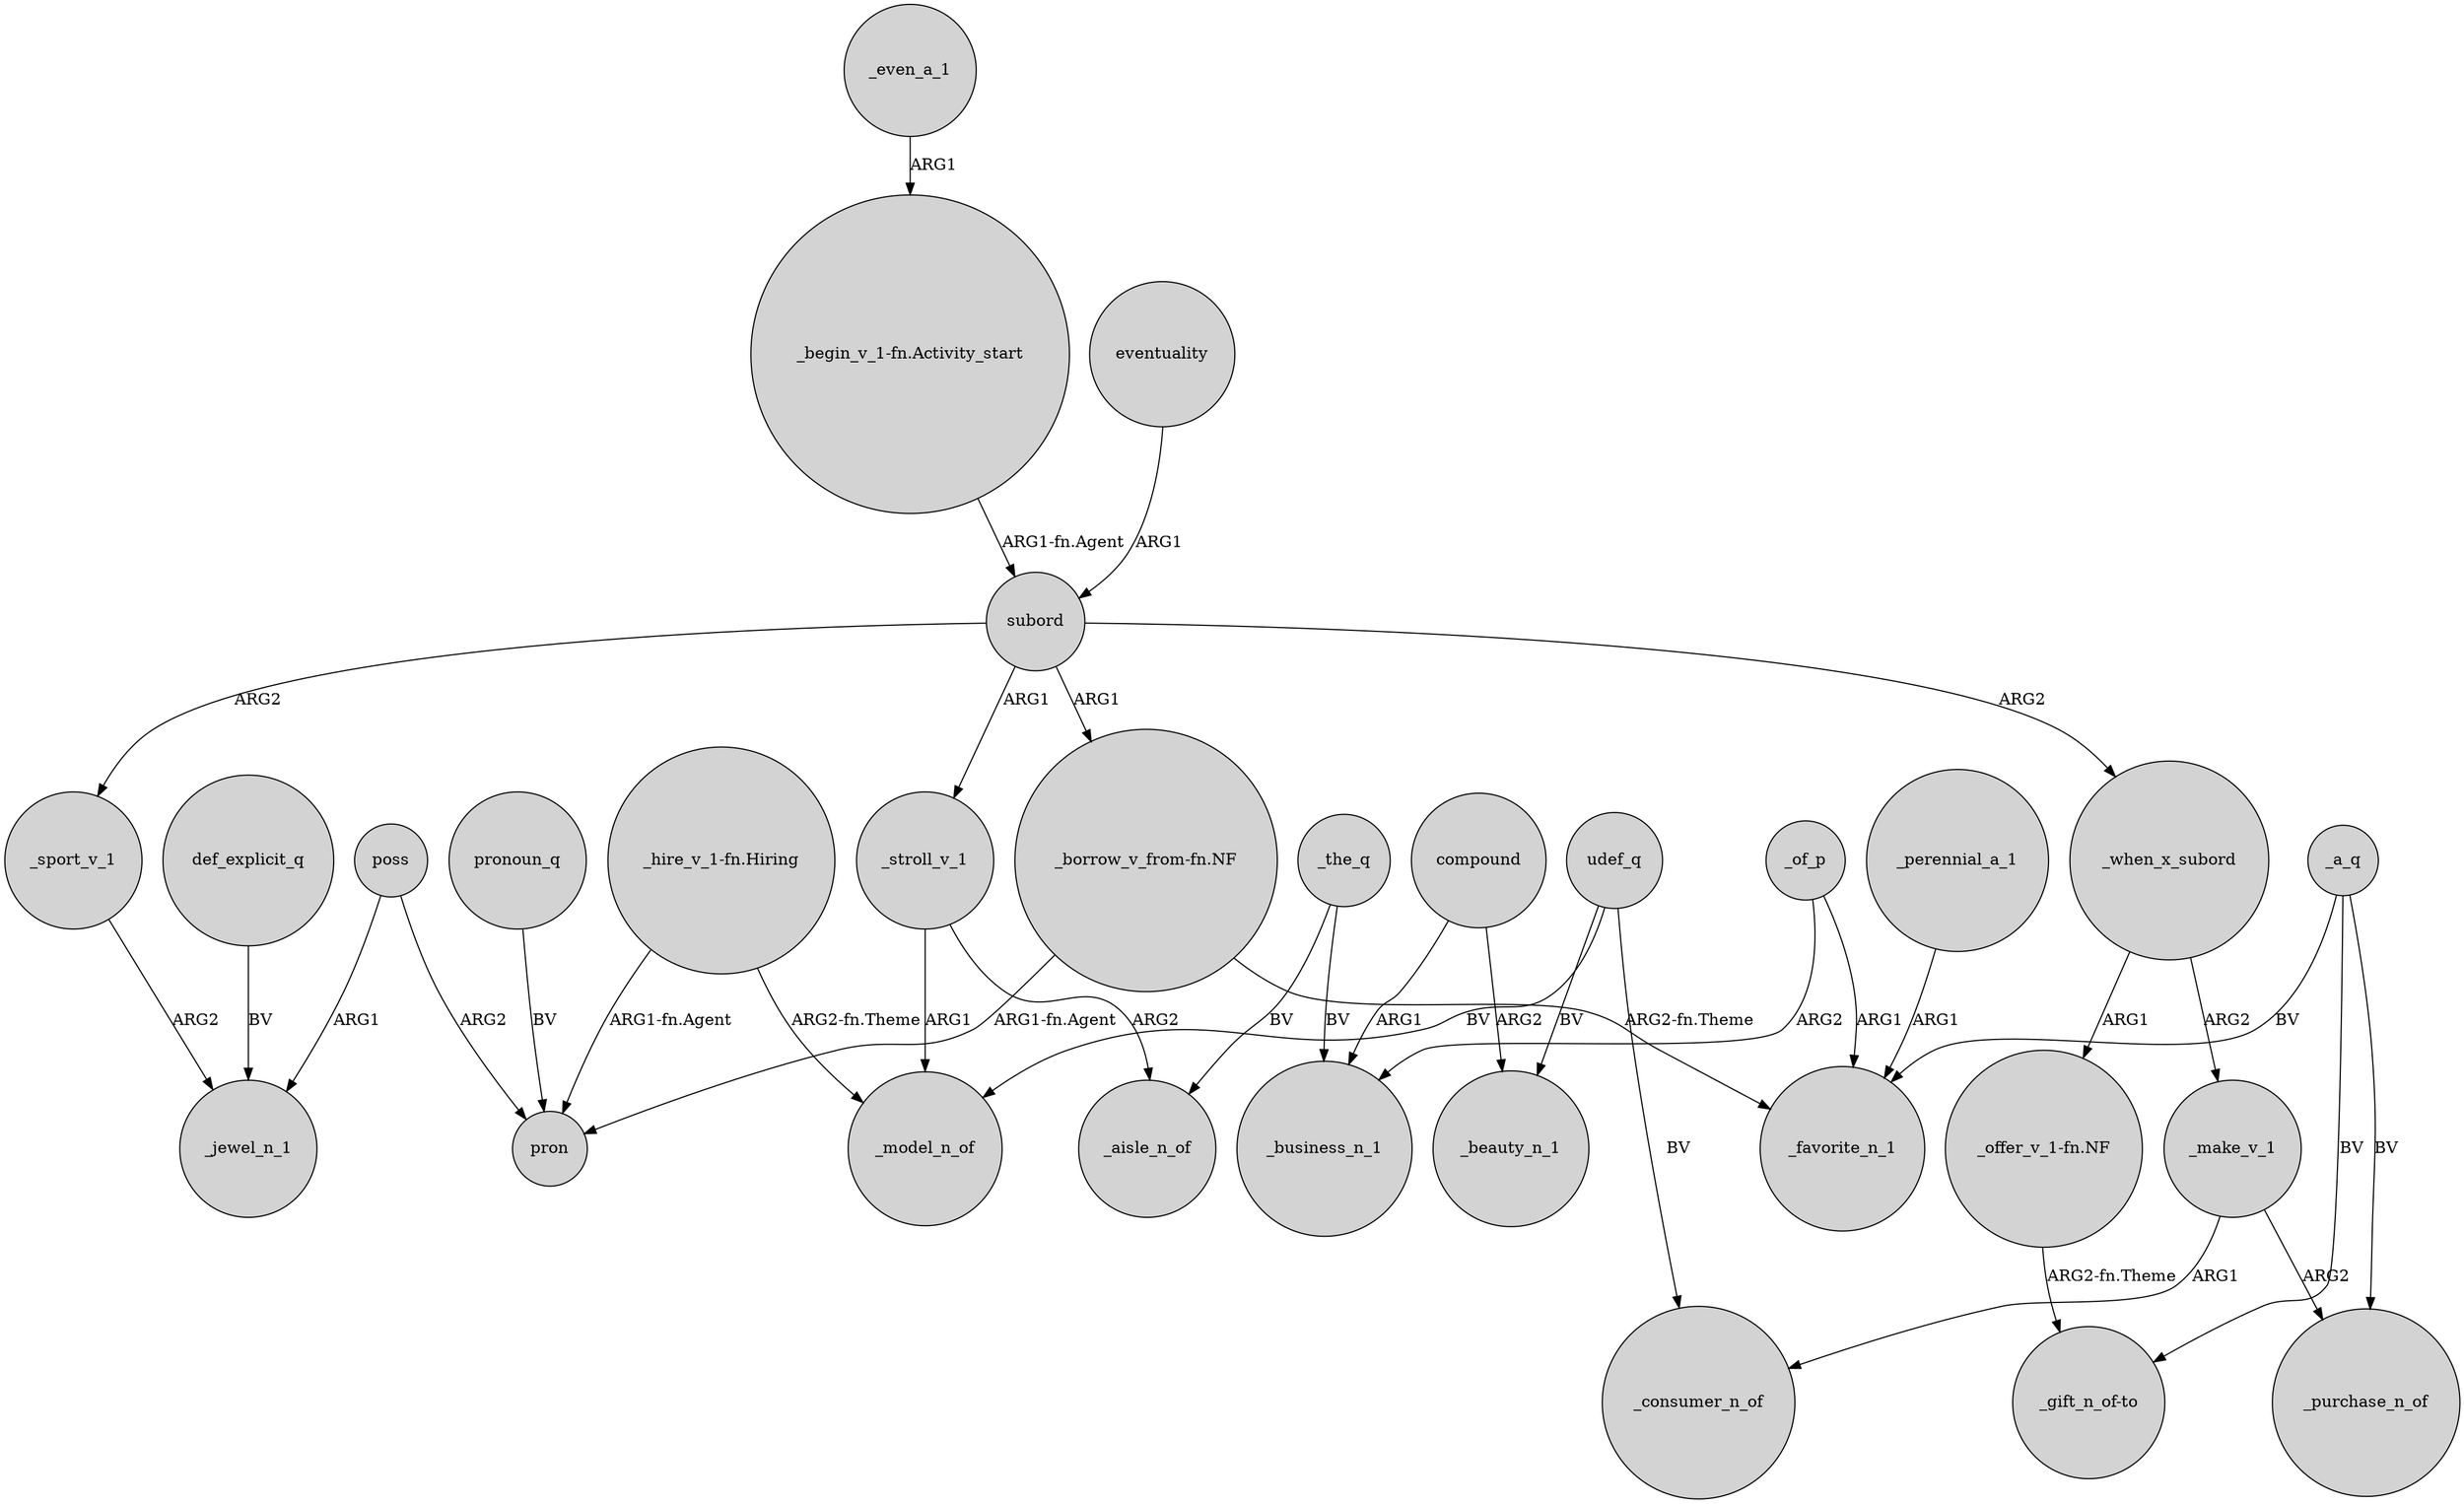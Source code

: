 digraph {
	node [shape=circle style=filled]
	subord -> _sport_v_1 [label=ARG2]
	_the_q -> _business_n_1 [label=BV]
	"_offer_v_1-fn.NF" -> "_gift_n_of-to" [label="ARG2-fn.Theme"]
	_even_a_1 -> "_begin_v_1-fn.Activity_start" [label=ARG1]
	_the_q -> _aisle_n_of [label=BV]
	poss -> pron [label=ARG2]
	_perennial_a_1 -> _favorite_n_1 [label=ARG1]
	_stroll_v_1 -> _aisle_n_of [label=ARG2]
	_of_p -> _favorite_n_1 [label=ARG1]
	_of_p -> _business_n_1 [label=ARG2]
	_a_q -> _purchase_n_of [label=BV]
	eventuality -> subord [label=ARG1]
	subord -> _stroll_v_1 [label=ARG1]
	pronoun_q -> pron [label=BV]
	"_hire_v_1-fn.Hiring" -> pron [label="ARG1-fn.Agent"]
	subord -> "_borrow_v_from-fn.NF" [label=ARG1]
	_a_q -> _favorite_n_1 [label=BV]
	"_hire_v_1-fn.Hiring" -> _model_n_of [label="ARG2-fn.Theme"]
	_when_x_subord -> "_offer_v_1-fn.NF" [label=ARG1]
	udef_q -> _beauty_n_1 [label=BV]
	"_borrow_v_from-fn.NF" -> _favorite_n_1 [label="ARG2-fn.Theme"]
	"_begin_v_1-fn.Activity_start" -> subord [label="ARG1-fn.Agent"]
	compound -> _business_n_1 [label=ARG1]
	poss -> _jewel_n_1 [label=ARG1]
	udef_q -> _consumer_n_of [label=BV]
	"_borrow_v_from-fn.NF" -> pron [label="ARG1-fn.Agent"]
	_make_v_1 -> _consumer_n_of [label=ARG1]
	def_explicit_q -> _jewel_n_1 [label=BV]
	_stroll_v_1 -> _model_n_of [label=ARG1]
	_when_x_subord -> _make_v_1 [label=ARG2]
	udef_q -> _model_n_of [label=BV]
	_sport_v_1 -> _jewel_n_1 [label=ARG2]
	subord -> _when_x_subord [label=ARG2]
	_a_q -> "_gift_n_of-to" [label=BV]
	compound -> _beauty_n_1 [label=ARG2]
	_make_v_1 -> _purchase_n_of [label=ARG2]
}

